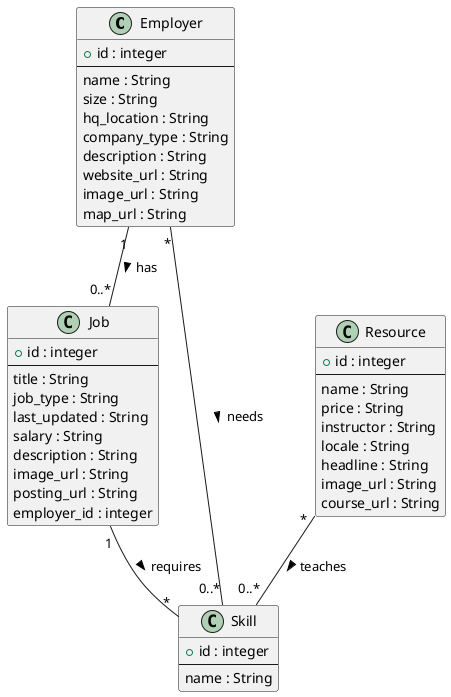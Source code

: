 @startuml

class Employer {
  + id : integer
  --
  name : String
  size : String
  hq_location : String
  company_type : String
  description : String
  website_url : String
  image_url : String
  map_url : String
}

class Job {
  + id : integer
  --
  title : String
  job_type : String
  last_updated : String
  salary : String
  description : String
  image_url : String
  posting_url : String
  employer_id : integer
}

class Skill {
  + id : integer
  --
  name : String
}

class Resource {
  + id : integer
  --
  name : String
  price : String
  instructor : String
  locale : String
  headline : String
  image_url : String
  course_url : String
}

Employer "1" -- "0..*" Job : has >
Job "1" -- "*" Skill : requires >
Resource "*" -- "0..*" Skill : teaches >
Employer "*" -- "0..*" Skill : needs >

@enduml
